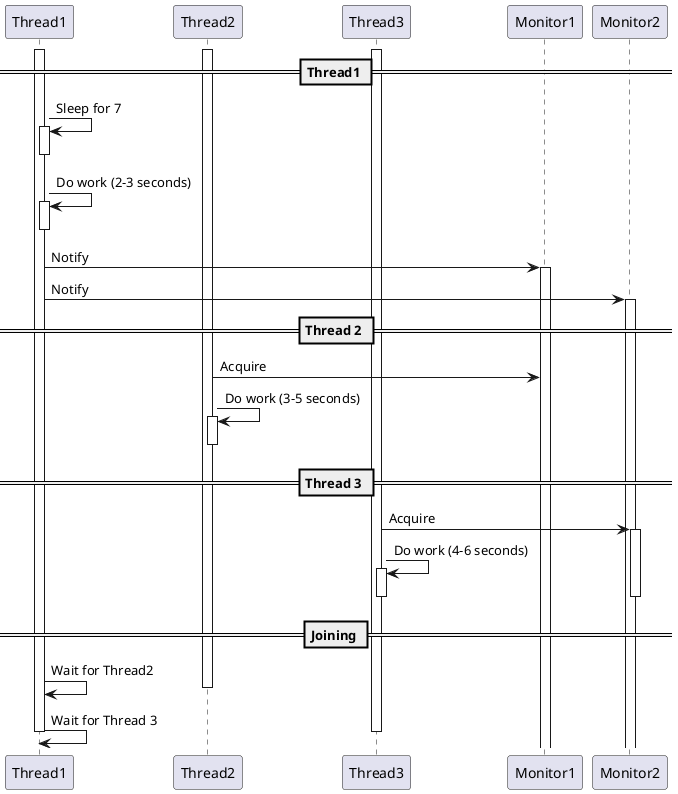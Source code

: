 @startuml
activate Thread1
activate Thread2
activate Thread3

== Thread1 ==

Thread1 -> Thread1: Sleep for 7
activate Thread1
deactivate Thread1
Thread1 -> Thread1: Do work (2-3 seconds)
activate Thread1
deactivate Thread1
Thread1 -> Monitor1: Notify
activate Monitor1
Thread1 -> Monitor2: Notify
activate Monitor2

== Thread 2 ==
Thread2 -> Monitor1: Acquire
Thread2 -> Thread2: Do work (3-5 seconds)
activate Thread2
deactivate Thread2

== Thread 3 ==
Thread3 -> Monitor2: Acquire
activate Monitor2
Thread3 -> Thread3: Do work (4-6 seconds)
activate Thread3
deactivate Thread3
deactivate Monitor2

== Joining ==
Thread1 -> Thread1: Wait for Thread2
deactivate Thread2
Thread1 -> Thread1: Wait for Thread 3
deactivate Thread3
deactivate Thread1

@enduml
